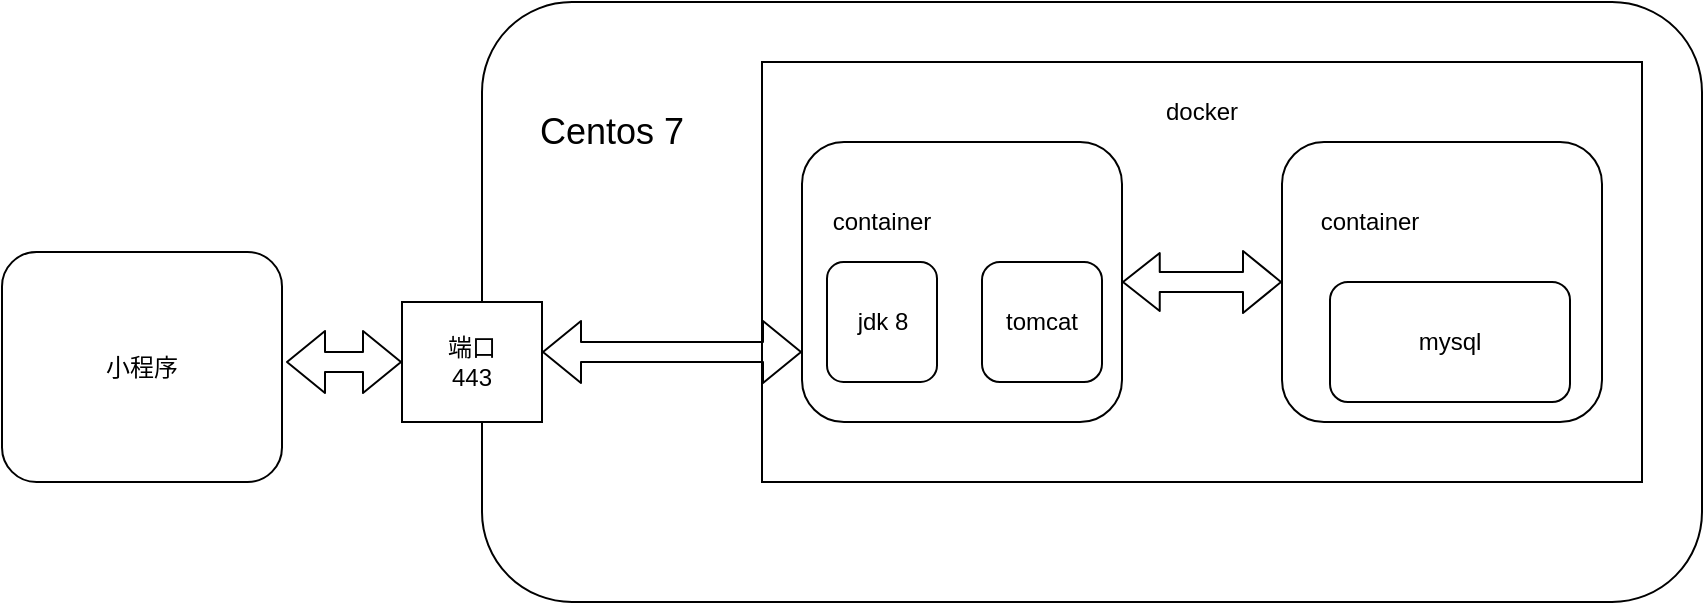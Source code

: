 <mxfile version="12.8.4" type="github">
  <diagram id="KAFYEoyELCqili4HDCLj" name="Page-1">
    <mxGraphModel dx="1695" dy="450" grid="1" gridSize="10" guides="1" tooltips="1" connect="1" arrows="1" fold="1" page="1" pageScale="1" pageWidth="827" pageHeight="1169" math="0" shadow="0">
      <root>
        <mxCell id="0" />
        <mxCell id="1" parent="0" />
        <mxCell id="6ykgUVLUnJViRLfpwyXQ-4" value="" style="rounded=1;whiteSpace=wrap;html=1;" vertex="1" parent="1">
          <mxGeometry x="-30" y="30" width="610" height="300" as="geometry" />
        </mxCell>
        <mxCell id="6ykgUVLUnJViRLfpwyXQ-12" value="" style="rounded=0;whiteSpace=wrap;html=1;" vertex="1" parent="1">
          <mxGeometry x="110" y="60" width="440" height="210" as="geometry" />
        </mxCell>
        <mxCell id="6ykgUVLUnJViRLfpwyXQ-7" value="" style="rounded=1;whiteSpace=wrap;html=1;" vertex="1" parent="1">
          <mxGeometry x="130" y="100" width="160" height="140" as="geometry" />
        </mxCell>
        <mxCell id="6ykgUVLUnJViRLfpwyXQ-5" value="" style="rounded=1;whiteSpace=wrap;html=1;" vertex="1" parent="1">
          <mxGeometry x="370" y="100" width="160" height="140" as="geometry" />
        </mxCell>
        <mxCell id="6ykgUVLUnJViRLfpwyXQ-13" value="&lt;font style=&quot;font-size: 18px&quot;&gt;Centos 7&lt;/font&gt;" style="text;html=1;strokeColor=none;fillColor=none;align=center;verticalAlign=middle;whiteSpace=wrap;rounded=0;" vertex="1" parent="1">
          <mxGeometry x="-10" y="70" width="90" height="50" as="geometry" />
        </mxCell>
        <mxCell id="6ykgUVLUnJViRLfpwyXQ-14" value="docker" style="text;html=1;strokeColor=none;fillColor=none;align=center;verticalAlign=middle;whiteSpace=wrap;rounded=0;" vertex="1" parent="1">
          <mxGeometry x="310" y="75" width="40" height="20" as="geometry" />
        </mxCell>
        <mxCell id="6ykgUVLUnJViRLfpwyXQ-15" value="container" style="text;html=1;strokeColor=none;fillColor=none;align=center;verticalAlign=middle;whiteSpace=wrap;rounded=0;" vertex="1" parent="1">
          <mxGeometry x="150" y="130" width="40" height="20" as="geometry" />
        </mxCell>
        <mxCell id="6ykgUVLUnJViRLfpwyXQ-16" value="container" style="text;html=1;strokeColor=none;fillColor=none;align=center;verticalAlign=middle;whiteSpace=wrap;rounded=0;" vertex="1" parent="1">
          <mxGeometry x="394" y="130" width="40" height="20" as="geometry" />
        </mxCell>
        <mxCell id="6ykgUVLUnJViRLfpwyXQ-17" value="jdk 8" style="rounded=1;whiteSpace=wrap;html=1;" vertex="1" parent="1">
          <mxGeometry x="142.5" y="160" width="55" height="60" as="geometry" />
        </mxCell>
        <mxCell id="6ykgUVLUnJViRLfpwyXQ-18" value="tomcat" style="rounded=1;whiteSpace=wrap;html=1;" vertex="1" parent="1">
          <mxGeometry x="220" y="160" width="60" height="60" as="geometry" />
        </mxCell>
        <mxCell id="6ykgUVLUnJViRLfpwyXQ-19" value="mysql" style="rounded=1;whiteSpace=wrap;html=1;" vertex="1" parent="1">
          <mxGeometry x="394" y="170" width="120" height="60" as="geometry" />
        </mxCell>
        <mxCell id="6ykgUVLUnJViRLfpwyXQ-21" value="" style="shape=flexArrow;endArrow=classic;startArrow=classic;html=1;startWidth=18;startSize=5.79;entryX=0;entryY=0.5;entryDx=0;entryDy=0;" edge="1" parent="1" source="6ykgUVLUnJViRLfpwyXQ-7" target="6ykgUVLUnJViRLfpwyXQ-5">
          <mxGeometry width="50" height="50" relative="1" as="geometry">
            <mxPoint x="320" y="240" as="sourcePoint" />
            <mxPoint x="370" y="190" as="targetPoint" />
          </mxGeometry>
        </mxCell>
        <mxCell id="6ykgUVLUnJViRLfpwyXQ-23" value="小程序" style="rounded=1;whiteSpace=wrap;html=1;" vertex="1" parent="1">
          <mxGeometry x="-270" y="155" width="140" height="115" as="geometry" />
        </mxCell>
        <mxCell id="6ykgUVLUnJViRLfpwyXQ-26" value="" style="rounded=0;whiteSpace=wrap;html=1;" vertex="1" parent="1">
          <mxGeometry x="-70" y="180" width="70" height="60" as="geometry" />
        </mxCell>
        <mxCell id="6ykgUVLUnJViRLfpwyXQ-22" value="" style="shape=flexArrow;endArrow=classic;startArrow=classic;html=1;entryX=0;entryY=0.75;entryDx=0;entryDy=0;" edge="1" parent="1" target="6ykgUVLUnJViRLfpwyXQ-7">
          <mxGeometry width="50" height="50" relative="1" as="geometry">
            <mxPoint y="205" as="sourcePoint" />
            <mxPoint x="230" y="300" as="targetPoint" />
          </mxGeometry>
        </mxCell>
        <mxCell id="6ykgUVLUnJViRLfpwyXQ-20" value="端口443" style="text;html=1;strokeColor=none;fillColor=none;align=center;verticalAlign=middle;whiteSpace=wrap;rounded=0;" vertex="1" parent="1">
          <mxGeometry x="-55" y="200" width="40" height="20" as="geometry" />
        </mxCell>
        <mxCell id="6ykgUVLUnJViRLfpwyXQ-27" value="" style="shape=flexArrow;endArrow=classic;startArrow=classic;html=1;entryX=0;entryY=0.5;entryDx=0;entryDy=0;" edge="1" parent="1" target="6ykgUVLUnJViRLfpwyXQ-26">
          <mxGeometry width="50" height="50" relative="1" as="geometry">
            <mxPoint x="-128" y="210" as="sourcePoint" />
            <mxPoint x="-70" y="190" as="targetPoint" />
          </mxGeometry>
        </mxCell>
      </root>
    </mxGraphModel>
  </diagram>
</mxfile>
